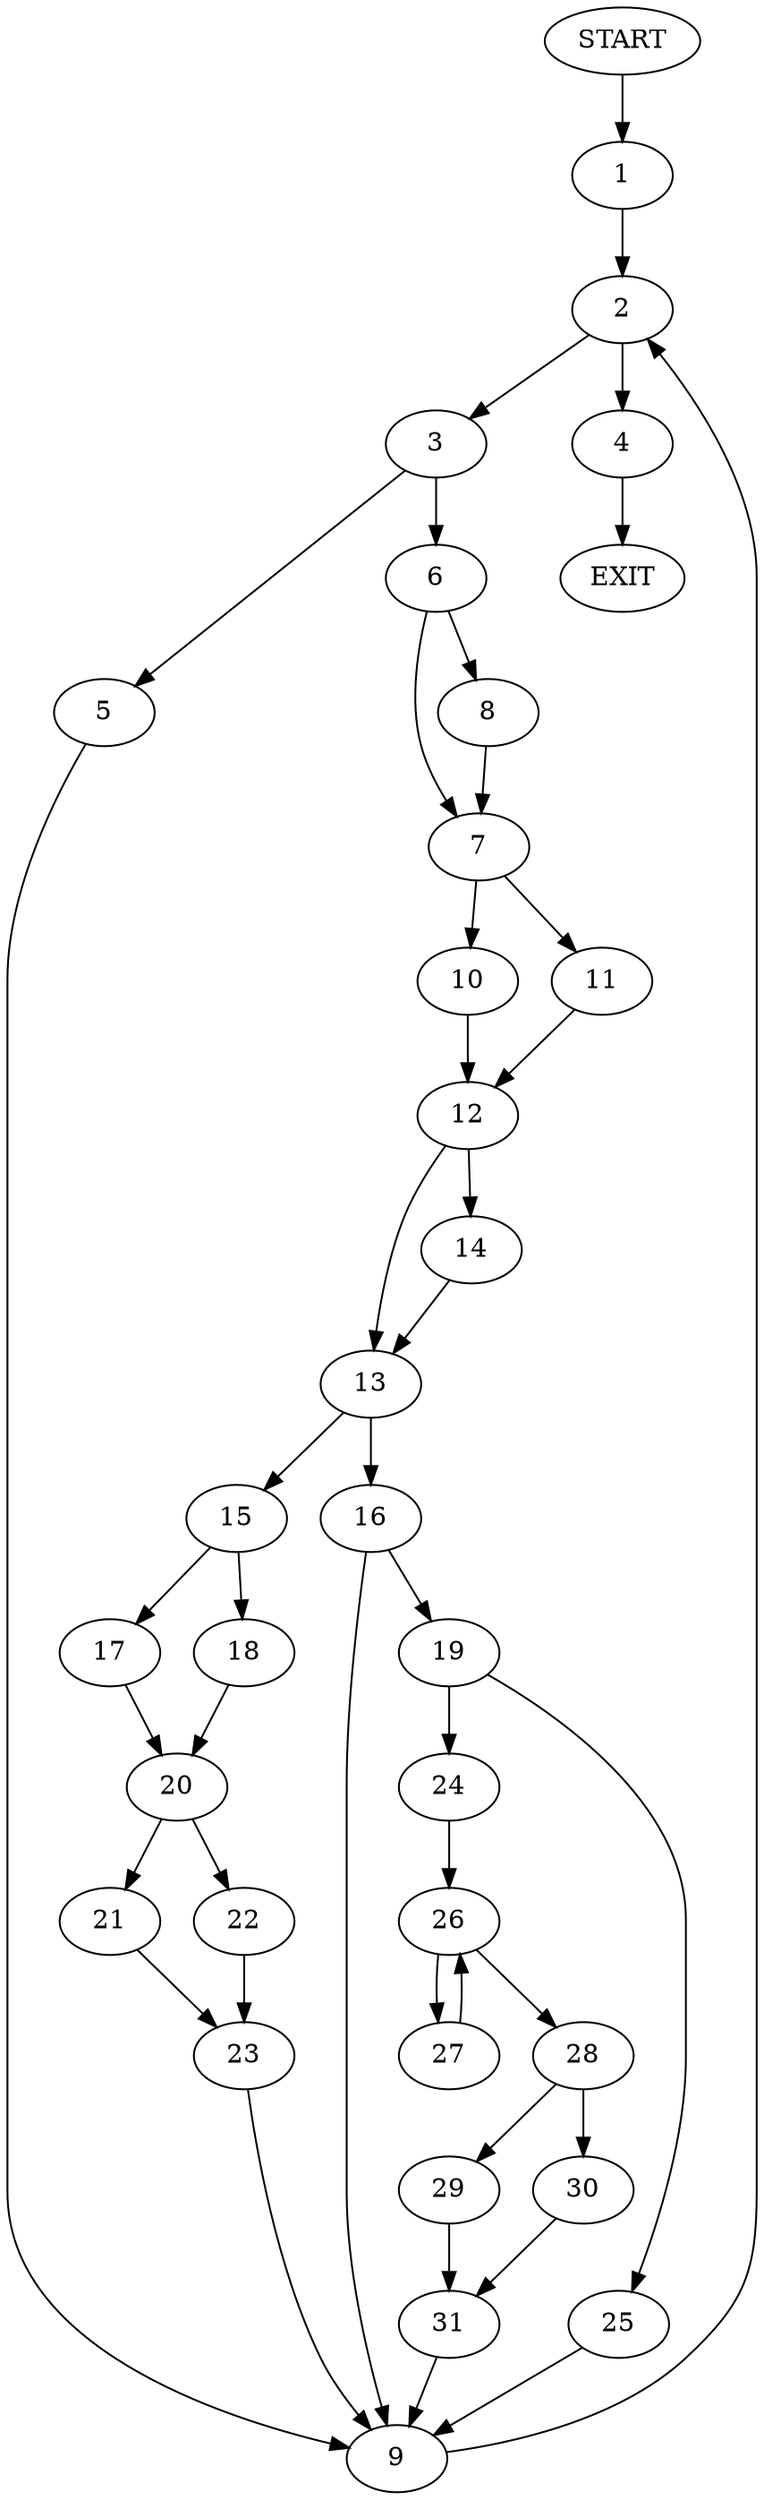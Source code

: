 digraph {
0 [label="START"]
32 [label="EXIT"]
0 -> 1
1 -> 2
2 -> 3
2 -> 4
3 -> 5
3 -> 6
4 -> 32
6 -> 7
6 -> 8
5 -> 9
9 -> 2
7 -> 10
7 -> 11
8 -> 7
11 -> 12
10 -> 12
12 -> 13
12 -> 14
13 -> 15
13 -> 16
14 -> 13
15 -> 17
15 -> 18
16 -> 19
16 -> 9
17 -> 20
18 -> 20
20 -> 21
20 -> 22
21 -> 23
22 -> 23
23 -> 9
19 -> 24
19 -> 25
24 -> 26
25 -> 9
26 -> 27
26 -> 28
27 -> 26
28 -> 29
28 -> 30
29 -> 31
30 -> 31
31 -> 9
}
